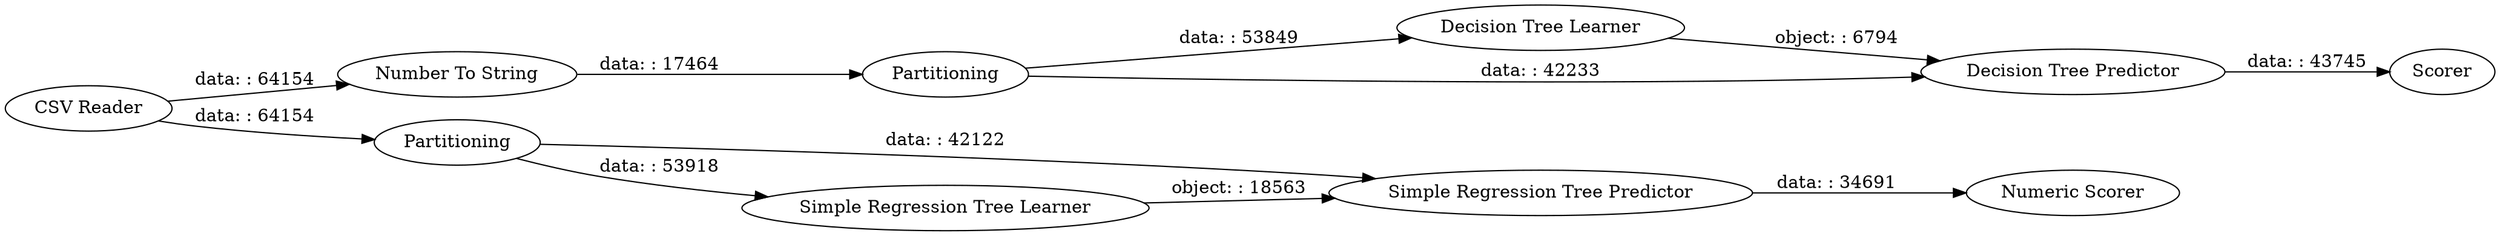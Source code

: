 digraph {
	"-967327793637833540_3" [label="Simple Regression Tree Predictor"]
	"-967327793637833540_10" [label="Number To String"]
	"-967327793637833540_4" [label=Partitioning]
	"-967327793637833540_5" [label="Numeric Scorer"]
	"-967327793637833540_8" [label="Decision Tree Learner"]
	"-967327793637833540_9" [label="Decision Tree Predictor"]
	"-967327793637833540_1" [label="CSV Reader"]
	"-967327793637833540_11" [label=Scorer]
	"-967327793637833540_2" [label="Simple Regression Tree Learner"]
	"-967327793637833540_12" [label=Partitioning]
	"-967327793637833540_12" -> "-967327793637833540_8" [label="data: : 53849"]
	"-967327793637833540_10" -> "-967327793637833540_12" [label="data: : 17464"]
	"-967327793637833540_3" -> "-967327793637833540_5" [label="data: : 34691"]
	"-967327793637833540_4" -> "-967327793637833540_2" [label="data: : 53918"]
	"-967327793637833540_1" -> "-967327793637833540_4" [label="data: : 64154"]
	"-967327793637833540_8" -> "-967327793637833540_9" [label="object: : 6794"]
	"-967327793637833540_4" -> "-967327793637833540_3" [label="data: : 42122"]
	"-967327793637833540_1" -> "-967327793637833540_10" [label="data: : 64154"]
	"-967327793637833540_2" -> "-967327793637833540_3" [label="object: : 18563"]
	"-967327793637833540_9" -> "-967327793637833540_11" [label="data: : 43745"]
	"-967327793637833540_12" -> "-967327793637833540_9" [label="data: : 42233"]
	rankdir=LR
}
